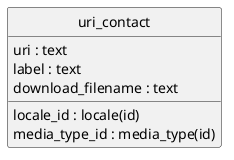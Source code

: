 @startuml uml
skinparam monochrome true
skinparam linetype ortho
hide circle

entity uri_contact {
  uri : text
  label : text
  download_filename : text
  locale_id : locale(id)
  media_type_id : media_type(id)
}

@enduml
